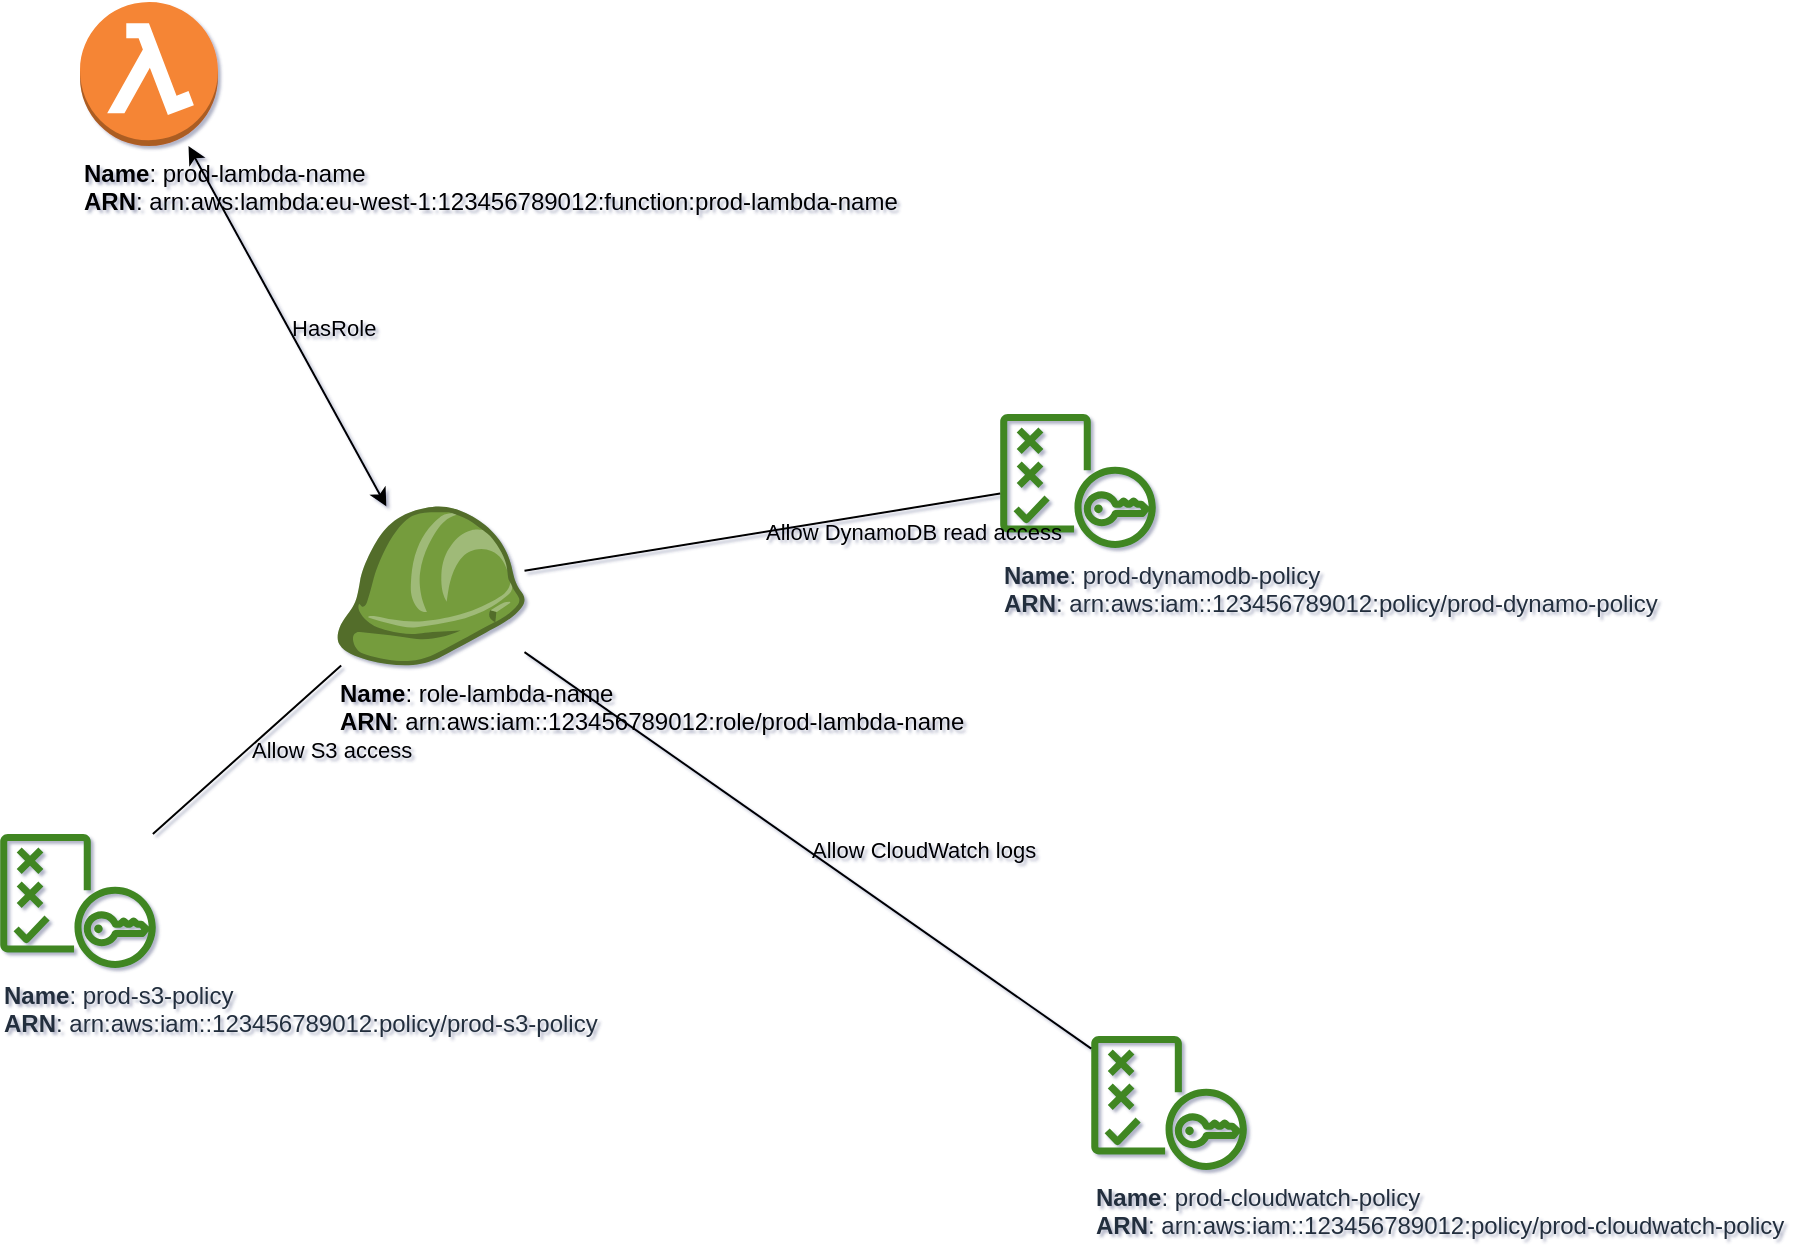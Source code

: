 <mxfile type="MultiCloud">
	<diagram id="diagram_1" name="AWS components">
		<mxGraphModel dx="1015" dy="661" grid="1" gridSize="10" guides="1" tooltips="1" connect="1" arrows="1" fold="1" page="1" pageScale="1" pageWidth="850" pageHeight="1100" math="0" shadow="1">
			<root>
				<mxCell id="0"/>
				<mxCell id="1" parent="0"/>
				<mxCell id="vertex:lambda_function:arn:aws:lambda:eu-west-1:123456789012:function:prod-lambda-name" value="&lt;b&gt;Name&lt;/b&gt;: prod-lambda-name&lt;BR&gt;&lt;b&gt;ARN&lt;/b&gt;: arn:aws:lambda:eu-west-1:123456789012:function:prod-lambda-name" style="verticalLabelPosition=bottom;verticalAlign=top;aspect=fixed;align=left;pointerEvents=1;shape=mxgraph.aws3.lambda_function;prIcon=server;fillColor=#F58534;gradientColor=none;html=1;" parent="1" vertex="1">
					<mxGeometry width="69" height="72" as="geometry" x="-200" y="-256"/>
				</mxCell>
				<mxCell id="vertex:iam_role:arn:aws:iam::123456789012:role/prod-lambda-name" value="&lt;b&gt;Name&lt;/b&gt;: role-lambda-name&lt;BR&gt;&lt;b&gt;ARN&lt;/b&gt;: arn:aws:iam::123456789012:role/prod-lambda-name" style="outlineConnect=0;dashed=0;verticalLabelPosition=bottom;verticalAlign=top;align=left;html=1;shape=mxgraph.aws3.role;fillColor=#759C3E;gradientColor=none;" parent="1" vertex="1">
					<mxGeometry width="94.5" height="79.5" as="geometry" x="-72.25" y="-3.75"/>
				</mxCell>
				<mxCell id="vertex:iam_policy:arn:aws:iam::123456789012:policy/prod-cloudwatch-policy" value="&lt;b&gt;Name&lt;/b&gt;: prod-cloudwatch-policy&lt;BR&gt;&lt;b&gt;ARN&lt;/b&gt;: arn:aws:iam::123456789012:policy/prod-cloudwatch-policy" style="sketch=0;outlineConnect=0;fontColor=#232F3E;gradientColor=none;fillColor=#3F8624;strokeColor=none;dashed=0;verticalLabelPosition=bottom;verticalAlign=top;align=left;html=1;fontSize=12;fontStyle=0;aspect=fixed;pointerEvents=1;shape=mxgraph.aws4.policy;" parent="1" vertex="1">
					<mxGeometry width="78" height="67" as="geometry" x="305.535" y="260.999"/>
				</mxCell>
				<mxCell id="vertex:iam_policy:arn:aws:iam::123456789012:policy/prod-s3-policy" value="&lt;b&gt;Name&lt;/b&gt;: prod-s3-policy&lt;BR&gt;&lt;b&gt;ARN&lt;/b&gt;: arn:aws:iam::123456789012:policy/prod-s3-policy" style="sketch=0;outlineConnect=0;fontColor=#232F3E;gradientColor=none;fillColor=#3F8624;strokeColor=none;dashed=0;verticalLabelPosition=bottom;verticalAlign=top;align=left;html=1;fontSize=12;fontStyle=0;aspect=fixed;pointerEvents=1;shape=mxgraph.aws4.policy;" parent="1" vertex="1">
					<mxGeometry width="78" height="67" as="geometry" x="-240" y="160.0"/>
				</mxCell>
				<mxCell id="vertex:iam_policy:arn:aws:iam::123456789012:policy/prod-dynamo-policy" value="&lt;b&gt;Name&lt;/b&gt;: prod-dynamodb-policy&lt;BR&gt;&lt;b&gt;ARN&lt;/b&gt;: arn:aws:iam::123456789012:policy/prod-dynamo-policy" style="sketch=0;outlineConnect=0;fontColor=#232F3E;gradientColor=none;fillColor=#3F8624;strokeColor=none;dashed=0;verticalLabelPosition=bottom;verticalAlign=top;align=left;html=1;fontSize=12;fontStyle=0;aspect=fixed;pointerEvents=1;shape=mxgraph.aws4.policy;" parent="1" vertex="1">
					<mxGeometry width="78" height="67" as="geometry" x="260.005" y="-49.999"/>
				</mxCell>
				<mxCell id="edge:lambda_function:arn:aws:lambda:eu-west-1:123456789012:function:prod-lambda-name:to:iam_role:arn:aws:iam::123456789012:role/prod-lambda-name" style="jettySize=auto;html=1;startArrow=classic;endArrow=classic;" parent="1" source="vertex:lambda_function:arn:aws:lambda:eu-west-1:123456789012:function:prod-lambda-name" target="vertex:iam_role:arn:aws:iam::123456789012:role/prod-lambda-name" edge="2">
					<mxGeometry as="geometry"/>
				</mxCell>
				<mxCell id="label:lambda_function:arn:aws:lambda:eu-west-1:123456789012:function:prod-lambda-name:to:iam_role:arn:aws:iam::123456789012:role/prod-lambda-name" value="HasRole" style="edgeLabel;html=1;align=left;verticalAlign=middle;resizable=0;points=[];labelBackgroundColor=none;" parent="edge:lambda_function:arn:aws:lambda:eu-west-1:123456789012:function:prod-lambda-name:to:iam_role:arn:aws:iam::123456789012:role/prod-lambda-name" vertex="1" connectable="0">
					<mxGeometry relative="1" as="geometry">
						<mxPoint as="offset"/>
					</mxGeometry>
				</mxCell>
				<mxCell id="edge:iam_role:arn:aws:iam::123456789012:role/prod-lambda-name:to:iam_policy:arn:aws:iam::123456789012:policy/prod-cloudwatch-policy" style="jettySize=auto;html=1;startArrow=none;endArrow=none;" parent="1" source="vertex:iam_role:arn:aws:iam::123456789012:role/prod-lambda-name" target="vertex:iam_policy:arn:aws:iam::123456789012:policy/prod-cloudwatch-policy" edge="2">
					<mxGeometry as="geometry"/>
				</mxCell>
				<mxCell id="label:iam_role:arn:aws:iam::123456789012:role/prod-lambda-name:to:iam_policy:arn:aws:iam::123456789012:policy/prod-cloudwatch-policy" value="Allow CloudWatch logs" style="edgeLabel;html=1;align=left;verticalAlign=middle;resizable=0;points=[];labelBackgroundColor=none;" parent="edge:iam_role:arn:aws:iam::123456789012:role/prod-lambda-name:to:iam_policy:arn:aws:iam::123456789012:policy/prod-cloudwatch-policy" vertex="1" connectable="0">
					<mxGeometry relative="1" as="geometry">
						<mxPoint as="offset"/>
					</mxGeometry>
				</mxCell>
				<mxCell id="edge:iam_role:arn:aws:iam::123456789012:role/prod-lambda-name:to:iam_policy:arn:aws:iam::123456789012:policy/prod-s3-policy" style="jettySize=auto;html=1;startArrow=none;endArrow=none;" parent="1" source="vertex:iam_role:arn:aws:iam::123456789012:role/prod-lambda-name" target="vertex:iam_policy:arn:aws:iam::123456789012:policy/prod-s3-policy" edge="2">
					<mxGeometry as="geometry"/>
				</mxCell>
				<mxCell id="label:iam_role:arn:aws:iam::123456789012:role/prod-lambda-name:to:iam_policy:arn:aws:iam::123456789012:policy/prod-s3-policy" value="Allow S3 access" style="edgeLabel;html=1;align=left;verticalAlign=middle;resizable=0;points=[];labelBackgroundColor=none;" parent="edge:iam_role:arn:aws:iam::123456789012:role/prod-lambda-name:to:iam_policy:arn:aws:iam::123456789012:policy/prod-s3-policy" vertex="1" connectable="0">
					<mxGeometry relative="1" as="geometry">
						<mxPoint as="offset"/>
					</mxGeometry>
				</mxCell>
				<mxCell id="edge:iam_role:arn:aws:iam::123456789012:role/prod-lambda-name:to:iam_policy:arn:aws:iam::123456789012:policy/prod-dynamo-policy" style="jettySize=auto;html=1;startArrow=none;endArrow=none;" parent="1" source="vertex:iam_role:arn:aws:iam::123456789012:role/prod-lambda-name" target="vertex:iam_policy:arn:aws:iam::123456789012:policy/prod-dynamo-policy" edge="2">
					<mxGeometry as="geometry"/>
				</mxCell>
				<mxCell id="label:iam_role:arn:aws:iam::123456789012:role/prod-lambda-name:to:iam_policy:arn:aws:iam::123456789012:policy/prod-dynamo-policy" value="Allow DynamoDB read access" style="edgeLabel;html=1;align=left;verticalAlign=middle;resizable=0;points=[];labelBackgroundColor=none;" parent="edge:iam_role:arn:aws:iam::123456789012:role/prod-lambda-name:to:iam_policy:arn:aws:iam::123456789012:policy/prod-dynamo-policy" vertex="1" connectable="0">
					<mxGeometry relative="1" as="geometry">
						<mxPoint as="offset"/>
					</mxGeometry>
				</mxCell>
			</root>
		</mxGraphModel>
	</diagram>
</mxfile>